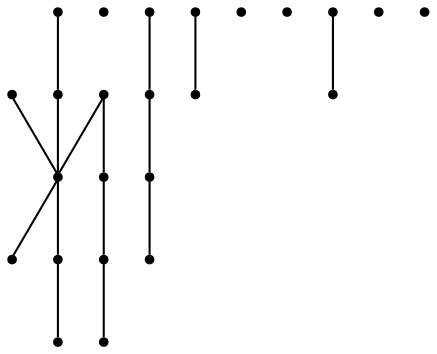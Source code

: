 graph {
  node [shape=point,comment="{\"directed\":false,\"doi\":\"10.1007/3-540-37623-2_23\",\"figure\":\"9 (1)\"}"]

  v0 [pos="1421.851115711327,470.7310040791829"]
  v1 [pos="1357.2462104390224,445.23255030314124"]
  v2 [pos="1327.069218257187,377.2608757019043"]
  v3 [pos="1322.7284528904888,351.73126856486"]
  v4 [pos="1327.0351371322595,470.7608858744303"]
  v5 [pos="1133.1945425507088,470.7310040791829"]
  v6 [pos="1271.0748837641386,377.23175684611"]
  v7 [pos="1271.0748837641386,317.7321434020996"]
  v8 [pos="1240.9008164549648,377.23175684611"]
  v9 [pos="1236.561831445539,351.73126856486"]
  v10 [pos="1210.713523634625,300.7344881693522"]
  v11 [pos="1184.865215823711,275.2341270446777"]
  v12 [pos="1159.0434862035054,377.23175684611"]
  v13 [pos="1159.0588099928852,300.7344881693522"]
  v14 [pos="1133.1945425507088,351.73126856486"]
  v15 [pos="1029.7950800565998,351.73126856486"]
  v16 [pos="1107.3457896504765,428.23286056518555"]
  v17 [pos="1081.4927766096287,428.17385991414386"]
  v18 [pos="1081.507337388749,292.23368962605787"]
  v19 [pos="1055.6418618469947,317.7321434020996"]
  v20 [pos="1055.6418618469947,402.67566045125324"]
  v21 [pos="1021.1334511741408,415.48172632853186"]
  v22 [pos="1025.48426284259,292.2619183858235"]
  v23 [pos="1021.1495379737801,266.7311668395996"]

  v22 -- v23 [id="-5",pos="1025.48426284259,292.2619183858235 1021.1495379737801,266.7311668395996 1021.1495379737801,266.7311668395996 1021.1495379737801,266.7311668395996"]
  v21 -- v20 [id="-8",pos="1021.1334511741408,415.48172632853186 1055.6418618469947,402.67566045125324 1055.6418618469947,402.67566045125324 1055.6418618469947,402.67566045125324"]
  v2 -- v3 [id="-9",pos="1327.069218257187,377.2608757019043 1322.7284528904888,351.73126856486 1322.7284528904888,351.73126856486 1322.7284528904888,351.73126856486"]
  v16 -- v17 [id="-15",pos="1107.3457896504765,428.23286056518555 1081.4927766096287,428.17385991414386 1081.4927766096287,428.17385991414386 1081.4927766096287,428.17385991414386"]
  v14 -- v15 [id="-20",pos="1133.1945425507088,351.73126856486 1029.7950800565998,351.73126856486 1029.7950800565998,351.73126856486 1029.7950800565998,351.73126856486"]
  v4 -- v2 [id="-24",pos="1327.0351371322595,470.7608858744303 1327.069218257187,377.2608757019043 1327.069218257187,377.2608757019043 1327.069218257187,377.2608757019043"]
  v7 -- v6 [id="-31",pos="1271.0748837641386,317.7321434020996 1271.0748837641386,377.23175684611 1271.0748837641386,377.23175684611 1271.0748837641386,377.23175684611"]
  v8 -- v9 [id="-36",pos="1240.9008164549648,377.23175684611 1236.561831445539,351.73126856486 1236.561831445539,351.73126856486 1236.561831445539,351.73126856486"]
  v0 -- v21 [id="-2",pos="1421.851115711327,470.7310040791829 1417.5085064031684,487.7324740091959 1417.5085064031684,487.7324740091959 1417.5085064031684,487.7324740091959 1012.5320365179995,487.7324740091959 1012.5320365179995,487.7324740091959 1012.5320365179995,487.7324740091959 1021.1334511741408,415.48172632853186 1021.1334511741408,415.48172632853186 1021.1334511741408,415.48172632853186"]
  v21 -- v22 [id="-3",pos="1021.1334511741408,415.48172632853186 995.3012301628661,402.73237228393555 995.3012301628661,402.73237228393555 995.3012301628661,402.73237228393555 995.3012301628661,292.23356246948237 995.3012301628661,292.23356246948237 995.3012301628661,292.23356246948237 1025.48426284259,292.2619183858235 1025.48426284259,292.2619183858235 1025.48426284259,292.2619183858235"]
  v15 -- v21 [id="-7",pos="1029.7950800565998,351.73126856486 1021.1334511741408,415.48172632853186 1021.1334511741408,415.48172632853186 1021.1334511741408,415.48172632853186"]
  v5 -- v21 [id="-16",pos="1133.1945425507088,470.7310040791829 1029.7670394295606,470.7308769226074 1029.7670394295606,470.7308769226074 1029.7670394295606,470.7308769226074 1021.1334511741408,415.48172632853186 1021.1334511741408,415.48172632853186 1021.1334511741408,415.48172632853186"]
  v5 -- v4 [id="-29",pos="1133.1945425507088,470.7310040791829 1327.0351371322595,470.7608858744303 1327.0351371322595,470.7608858744303 1327.0351371322595,470.7608858744303"]
  v6 -- v8 [id="-34",pos="1271.0748837641386,377.23175684611 1240.9008164549648,377.23175684611 1240.9008164549648,377.23175684611 1240.9008164549648,377.23175684611"]
  v13 -- v10 [id="-53",pos="1159.0588099928852,300.7344881693522 1210.713523634625,300.7344881693522 1210.713523634625,300.7344881693522 1210.713523634625,300.7344881693522"]
}
